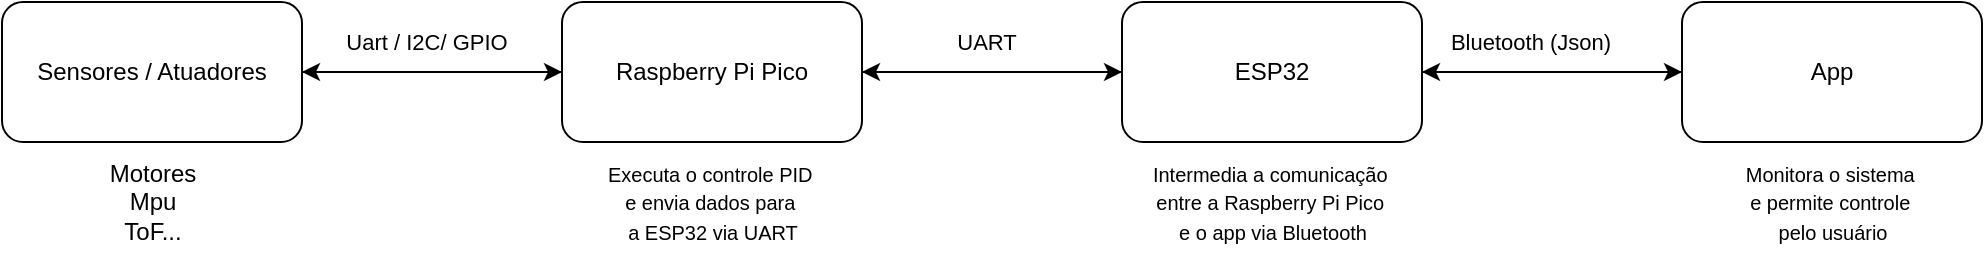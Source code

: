 <mxfile version="26.0.4">
  <diagram id="C5RBs43oDa-KdzZeNtuy" name="Page-1">
    <mxGraphModel dx="880" dy="442" grid="1" gridSize="10" guides="1" tooltips="1" connect="1" arrows="1" fold="1" page="1" pageScale="1" pageWidth="827" pageHeight="1169" math="0" shadow="0">
      <root>
        <mxCell id="WIyWlLk6GJQsqaUBKTNV-0" />
        <mxCell id="WIyWlLk6GJQsqaUBKTNV-1" parent="WIyWlLk6GJQsqaUBKTNV-0" />
        <mxCell id="70jjM84lH9BxSw4qEpLz-3" style="edgeStyle=orthogonalEdgeStyle;rounded=0;orthogonalLoop=1;jettySize=auto;html=1;entryX=0;entryY=0.5;entryDx=0;entryDy=0;strokeWidth=1;" parent="WIyWlLk6GJQsqaUBKTNV-1" source="WIyWlLk6GJQsqaUBKTNV-3" target="70jjM84lH9BxSw4qEpLz-0" edge="1">
          <mxGeometry relative="1" as="geometry" />
        </mxCell>
        <mxCell id="70jjM84lH9BxSw4qEpLz-7" value="Uart / I2C/ GPIO" style="edgeLabel;html=1;align=center;verticalAlign=middle;resizable=0;points=[];" parent="70jjM84lH9BxSw4qEpLz-3" vertex="1" connectable="0">
          <mxGeometry x="-0.046" y="-3" relative="1" as="geometry">
            <mxPoint y="-18" as="offset" />
          </mxGeometry>
        </mxCell>
        <mxCell id="WIyWlLk6GJQsqaUBKTNV-3" value="Sensores / Atuadores" style="rounded=1;whiteSpace=wrap;html=1;fontSize=12;glass=0;strokeWidth=1;shadow=0;" parent="WIyWlLk6GJQsqaUBKTNV-1" vertex="1">
          <mxGeometry x="40" y="50" width="150" height="70" as="geometry" />
        </mxCell>
        <mxCell id="70jjM84lH9BxSw4qEpLz-4" style="edgeStyle=orthogonalEdgeStyle;rounded=0;orthogonalLoop=1;jettySize=auto;html=1;exitX=1;exitY=0.5;exitDx=0;exitDy=0;strokeWidth=1;" parent="WIyWlLk6GJQsqaUBKTNV-1" source="70jjM84lH9BxSw4qEpLz-0" target="70jjM84lH9BxSw4qEpLz-1" edge="1">
          <mxGeometry relative="1" as="geometry" />
        </mxCell>
        <mxCell id="70jjM84lH9BxSw4qEpLz-8" value="UART" style="edgeLabel;html=1;align=center;verticalAlign=middle;resizable=0;points=[];" parent="70jjM84lH9BxSw4qEpLz-4" vertex="1" connectable="0">
          <mxGeometry x="0.182" y="-4" relative="1" as="geometry">
            <mxPoint x="-15" y="-19" as="offset" />
          </mxGeometry>
        </mxCell>
        <mxCell id="70jjM84lH9BxSw4qEpLz-12" style="edgeStyle=orthogonalEdgeStyle;rounded=0;orthogonalLoop=1;jettySize=auto;html=1;" parent="WIyWlLk6GJQsqaUBKTNV-1" source="70jjM84lH9BxSw4qEpLz-0" edge="1">
          <mxGeometry relative="1" as="geometry">
            <mxPoint x="190" y="85" as="targetPoint" />
          </mxGeometry>
        </mxCell>
        <mxCell id="70jjM84lH9BxSw4qEpLz-0" value="Raspberry Pi Pico" style="rounded=1;whiteSpace=wrap;html=1;fontSize=12;glass=0;strokeWidth=1;shadow=0;" parent="WIyWlLk6GJQsqaUBKTNV-1" vertex="1">
          <mxGeometry x="320" y="50" width="150" height="70" as="geometry" />
        </mxCell>
        <mxCell id="70jjM84lH9BxSw4qEpLz-5" style="edgeStyle=orthogonalEdgeStyle;rounded=0;orthogonalLoop=1;jettySize=auto;html=1;strokeWidth=1;" parent="WIyWlLk6GJQsqaUBKTNV-1" source="70jjM84lH9BxSw4qEpLz-1" target="70jjM84lH9BxSw4qEpLz-2" edge="1">
          <mxGeometry relative="1" as="geometry" />
        </mxCell>
        <mxCell id="70jjM84lH9BxSw4qEpLz-9" value="Bluetooth (Json)" style="edgeLabel;html=1;align=center;verticalAlign=middle;resizable=0;points=[];" parent="70jjM84lH9BxSw4qEpLz-5" vertex="1" connectable="0">
          <mxGeometry x="-0.178" y="2" relative="1" as="geometry">
            <mxPoint y="-13" as="offset" />
          </mxGeometry>
        </mxCell>
        <mxCell id="70jjM84lH9BxSw4qEpLz-10" style="edgeStyle=orthogonalEdgeStyle;rounded=0;orthogonalLoop=1;jettySize=auto;html=1;entryX=1;entryY=0.5;entryDx=0;entryDy=0;" parent="WIyWlLk6GJQsqaUBKTNV-1" source="70jjM84lH9BxSw4qEpLz-1" target="70jjM84lH9BxSw4qEpLz-0" edge="1">
          <mxGeometry relative="1" as="geometry" />
        </mxCell>
        <mxCell id="70jjM84lH9BxSw4qEpLz-1" value="ESP32" style="rounded=1;whiteSpace=wrap;html=1;fontSize=12;glass=0;strokeWidth=1;shadow=0;" parent="WIyWlLk6GJQsqaUBKTNV-1" vertex="1">
          <mxGeometry x="600" y="50" width="150" height="70" as="geometry" />
        </mxCell>
        <mxCell id="70jjM84lH9BxSw4qEpLz-11" style="edgeStyle=orthogonalEdgeStyle;rounded=0;orthogonalLoop=1;jettySize=auto;html=1;" parent="WIyWlLk6GJQsqaUBKTNV-1" source="70jjM84lH9BxSw4qEpLz-2" target="70jjM84lH9BxSw4qEpLz-1" edge="1">
          <mxGeometry relative="1" as="geometry" />
        </mxCell>
        <mxCell id="70jjM84lH9BxSw4qEpLz-2" value="App" style="rounded=1;whiteSpace=wrap;html=1;fontSize=12;glass=0;strokeWidth=1;shadow=0;" parent="WIyWlLk6GJQsqaUBKTNV-1" vertex="1">
          <mxGeometry x="880" y="50" width="150" height="70" as="geometry" />
        </mxCell>
        <mxCell id="70jjM84lH9BxSw4qEpLz-6" value="Motores&lt;div&gt;Mpu&lt;/div&gt;&lt;div&gt;ToF...&lt;/div&gt;" style="text;html=1;align=center;verticalAlign=middle;resizable=0;points=[];autosize=1;strokeWidth=1;" parent="WIyWlLk6GJQsqaUBKTNV-1" vertex="1">
          <mxGeometry x="80" y="120" width="70" height="60" as="geometry" />
        </mxCell>
        <mxCell id="70jjM84lH9BxSw4qEpLz-13" value="&lt;font style=&quot;font-size: 10px;&quot;&gt;Executa o controle PID&amp;nbsp;&lt;/font&gt;&lt;div&gt;&lt;font style=&quot;font-size: 10px;&quot;&gt;e envia dados para&amp;nbsp;&lt;/font&gt;&lt;/div&gt;&lt;div&gt;&lt;font style=&quot;font-size: 10px;&quot;&gt;a ESP32 via UART&lt;/font&gt;&lt;/div&gt;" style="text;html=1;align=center;verticalAlign=middle;resizable=0;points=[];autosize=1;strokeWidth=1;" parent="WIyWlLk6GJQsqaUBKTNV-1" vertex="1">
          <mxGeometry x="330" y="120" width="130" height="60" as="geometry" />
        </mxCell>
        <mxCell id="70jjM84lH9BxSw4qEpLz-14" value="&lt;font style=&quot;font-size: 10px;&quot;&gt;Intermedia a comunicação&amp;nbsp;&lt;/font&gt;&lt;div&gt;&lt;font style=&quot;font-size: 10px;&quot;&gt;entre a&amp;nbsp;&lt;span style=&quot;background-color: transparent; color: light-dark(rgb(0, 0, 0), rgb(255, 255, 255));&quot;&gt;Raspberry Pi Pico&amp;nbsp;&lt;/span&gt;&lt;/font&gt;&lt;/div&gt;&lt;div&gt;&lt;font style=&quot;font-size: 10px;&quot;&gt;&lt;span style=&quot;background-color: transparent; color: light-dark(rgb(0, 0, 0), rgb(255, 255, 255));&quot;&gt;e&amp;nbsp;&lt;/span&gt;&lt;span style=&quot;background-color: transparent; color: light-dark(rgb(0, 0, 0), rgb(255, 255, 255));&quot;&gt;o app via Bluetooth&lt;/span&gt;&lt;/font&gt;&lt;/div&gt;" style="text;html=1;align=center;verticalAlign=middle;resizable=0;points=[];autosize=1;strokeWidth=1;" parent="WIyWlLk6GJQsqaUBKTNV-1" vertex="1">
          <mxGeometry x="605" y="120" width="140" height="60" as="geometry" />
        </mxCell>
        <mxCell id="70jjM84lH9BxSw4qEpLz-15" value="&lt;font style=&quot;font-size: 10px;&quot;&gt;Monitora o sistema&amp;nbsp;&lt;/font&gt;&lt;div&gt;&lt;font style=&quot;font-size: 10px;&quot;&gt;e permite&amp;nbsp;&lt;span style=&quot;background-color: transparent; color: light-dark(rgb(0, 0, 0), rgb(255, 255, 255));&quot;&gt;controle&amp;nbsp;&lt;/span&gt;&lt;/font&gt;&lt;/div&gt;&lt;div&gt;&lt;span style=&quot;background-color: transparent; color: light-dark(rgb(0, 0, 0), rgb(255, 255, 255));&quot;&gt;&lt;font style=&quot;font-size: 10px;&quot;&gt;pelo usuário&lt;/font&gt;&lt;/span&gt;&lt;/div&gt;" style="text;html=1;align=center;verticalAlign=middle;resizable=0;points=[];autosize=1;strokeWidth=1;" parent="WIyWlLk6GJQsqaUBKTNV-1" vertex="1">
          <mxGeometry x="900" y="120" width="110" height="60" as="geometry" />
        </mxCell>
      </root>
    </mxGraphModel>
  </diagram>
</mxfile>

